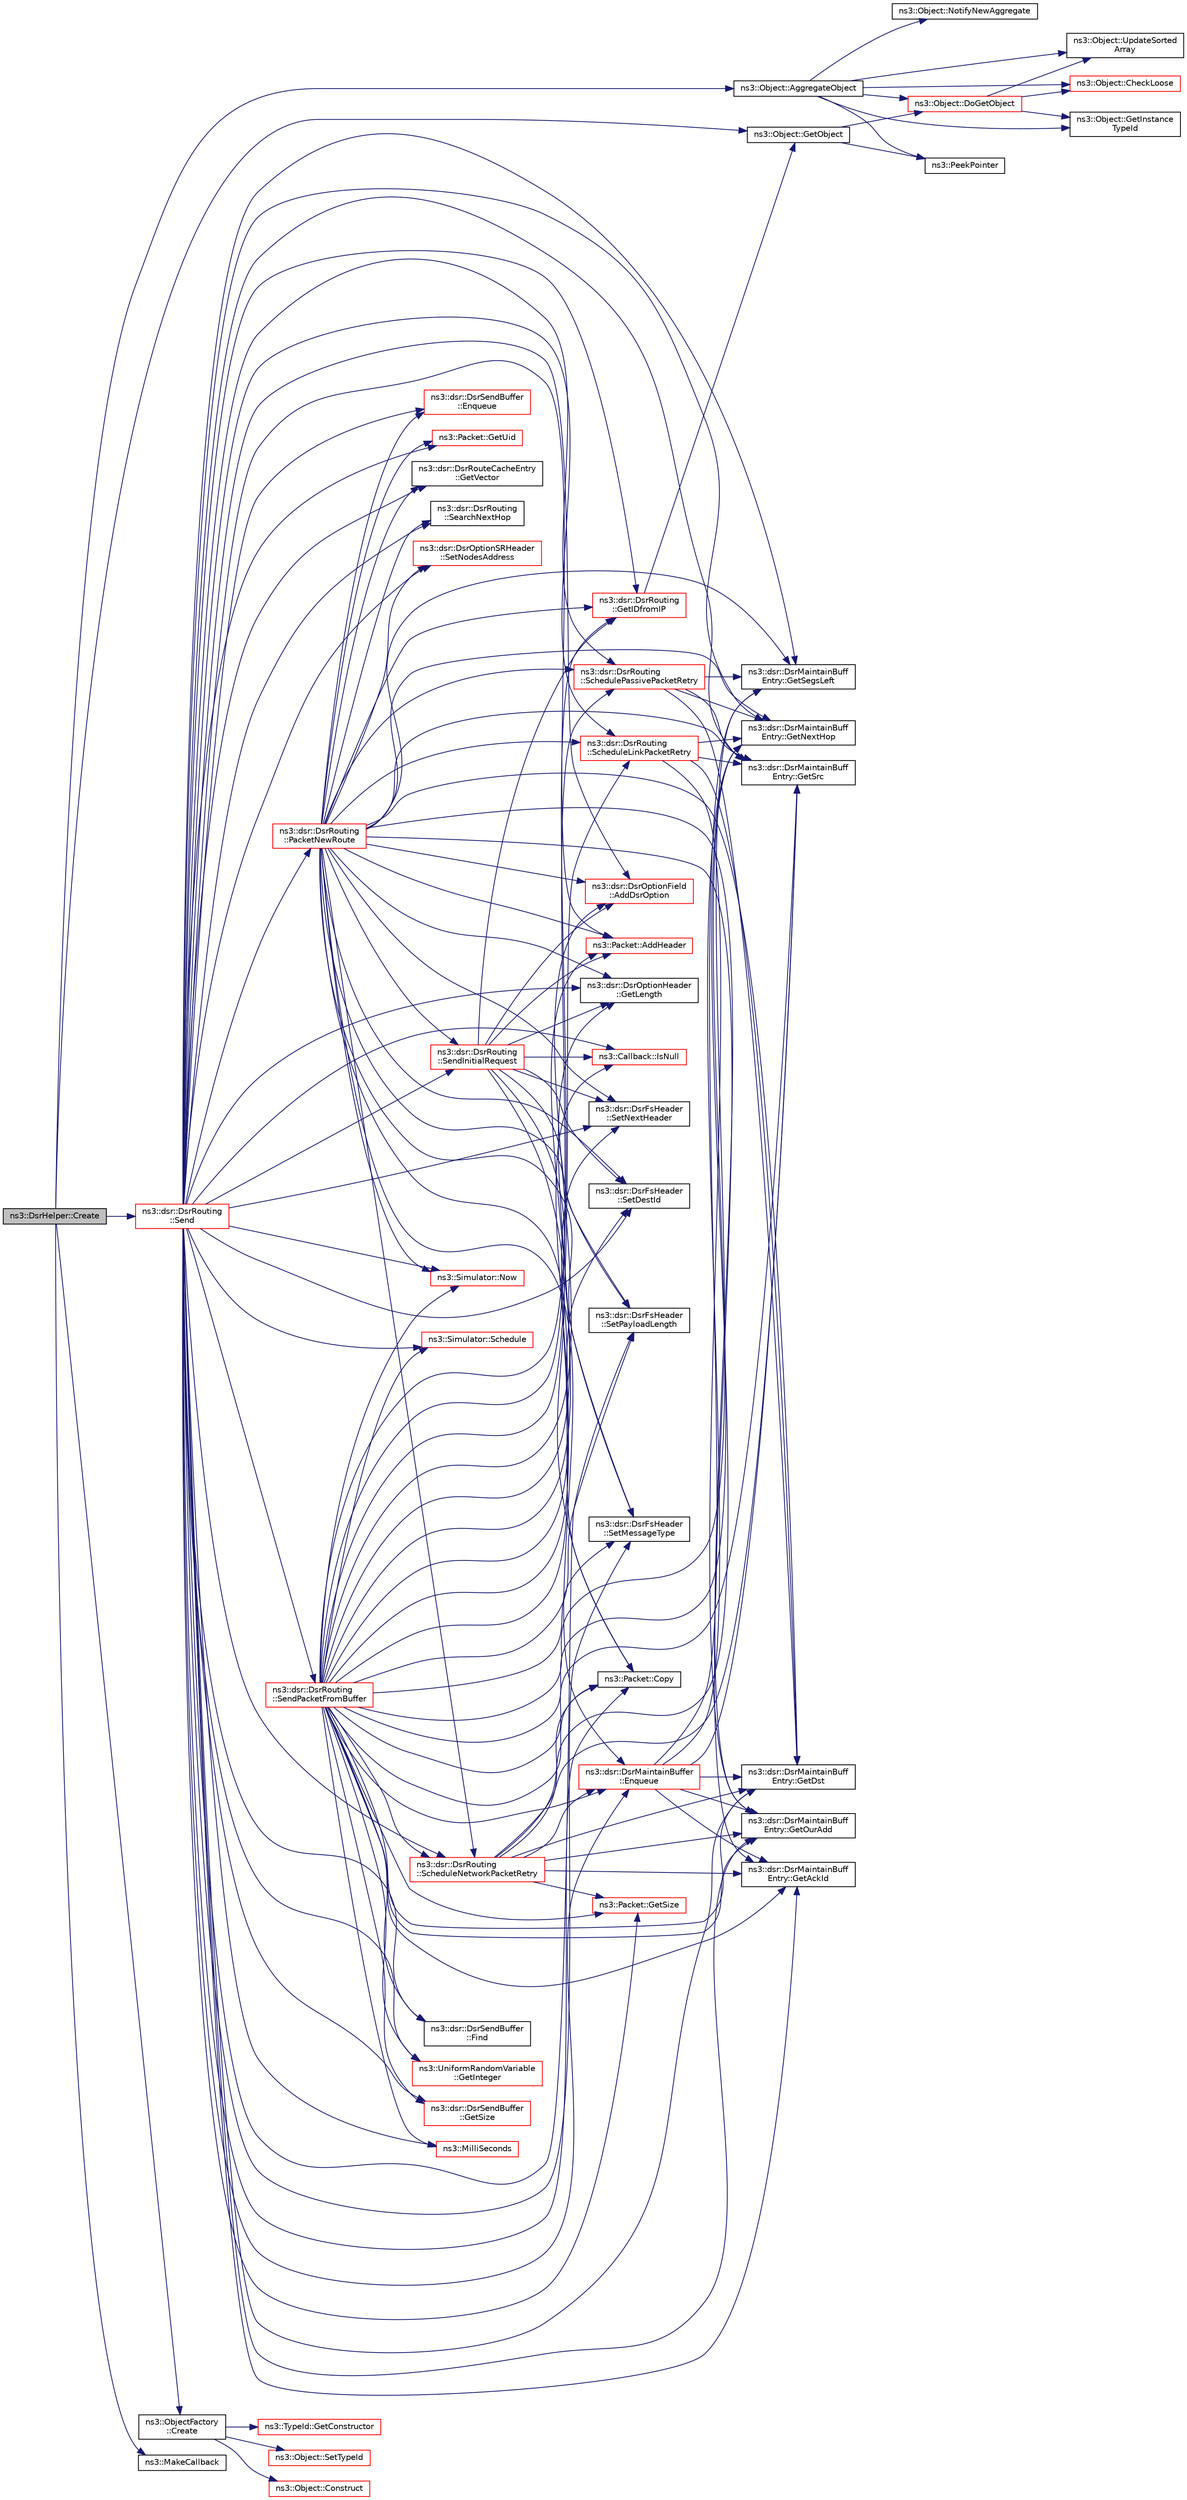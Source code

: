 digraph "ns3::DsrHelper::Create"
{
 // LATEX_PDF_SIZE
  edge [fontname="Helvetica",fontsize="10",labelfontname="Helvetica",labelfontsize="10"];
  node [fontname="Helvetica",fontsize="10",shape=record];
  rankdir="LR";
  Node1 [label="ns3::DsrHelper::Create",height=0.2,width=0.4,color="black", fillcolor="grey75", style="filled", fontcolor="black",tooltip=" "];
  Node1 -> Node2 [color="midnightblue",fontsize="10",style="solid",fontname="Helvetica"];
  Node2 [label="ns3::Object::AggregateObject",height=0.2,width=0.4,color="black", fillcolor="white", style="filled",URL="$classns3_1_1_object.html#a79dd435d300f3deca814553f561a2922",tooltip="Aggregate two Objects together."];
  Node2 -> Node3 [color="midnightblue",fontsize="10",style="solid",fontname="Helvetica"];
  Node3 [label="ns3::Object::CheckLoose",height=0.2,width=0.4,color="red", fillcolor="white", style="filled",URL="$classns3_1_1_object.html#a33b1d1c52665f27a2fd4857aef5618f2",tooltip="Check if any aggregated Objects have non-zero reference counts."];
  Node2 -> Node5 [color="midnightblue",fontsize="10",style="solid",fontname="Helvetica"];
  Node5 [label="ns3::Object::DoGetObject",height=0.2,width=0.4,color="red", fillcolor="white", style="filled",URL="$classns3_1_1_object.html#a7c009975f7c0994cb47a69f713745e0a",tooltip="Find an Object of TypeId tid in the aggregates of this Object."];
  Node5 -> Node3 [color="midnightblue",fontsize="10",style="solid",fontname="Helvetica"];
  Node5 -> Node6 [color="midnightblue",fontsize="10",style="solid",fontname="Helvetica"];
  Node6 [label="ns3::Object::GetInstance\lTypeId",height=0.2,width=0.4,color="black", fillcolor="white", style="filled",URL="$classns3_1_1_object.html#a9a0bc0211cfab9842e1046b5c5810e5a",tooltip="Get the most derived TypeId for this Object."];
  Node5 -> Node16 [color="midnightblue",fontsize="10",style="solid",fontname="Helvetica"];
  Node16 [label="ns3::Object::UpdateSorted\lArray",height=0.2,width=0.4,color="black", fillcolor="white", style="filled",URL="$classns3_1_1_object.html#ade62655b9680ca5ebf5af7e0fda7a21f",tooltip="Keep the list of aggregates in most-recently-used order."];
  Node2 -> Node6 [color="midnightblue",fontsize="10",style="solid",fontname="Helvetica"];
  Node2 -> Node17 [color="midnightblue",fontsize="10",style="solid",fontname="Helvetica"];
  Node17 [label="ns3::Object::NotifyNewAggregate",height=0.2,width=0.4,color="black", fillcolor="white", style="filled",URL="$classns3_1_1_object.html#a1bd7211125185a6cd511c35fea4e500f",tooltip="Notify all Objects aggregated to this one of a new Object being aggregated."];
  Node2 -> Node18 [color="midnightblue",fontsize="10",style="solid",fontname="Helvetica"];
  Node18 [label="ns3::PeekPointer",height=0.2,width=0.4,color="black", fillcolor="white", style="filled",URL="$namespacens3.html#af2a7557fe9afdd98d8f6f8f6e412cf5a",tooltip=" "];
  Node2 -> Node16 [color="midnightblue",fontsize="10",style="solid",fontname="Helvetica"];
  Node1 -> Node19 [color="midnightblue",fontsize="10",style="solid",fontname="Helvetica"];
  Node19 [label="ns3::ObjectFactory\l::Create",height=0.2,width=0.4,color="black", fillcolor="white", style="filled",URL="$classns3_1_1_object_factory.html#a52eda277f4aaab54266134ba48102ad7",tooltip="Create an Object instance of the configured TypeId."];
  Node19 -> Node20 [color="midnightblue",fontsize="10",style="solid",fontname="Helvetica"];
  Node20 [label="ns3::Object::Construct",height=0.2,width=0.4,color="red", fillcolor="white", style="filled",URL="$classns3_1_1_object.html#a636e8411dc5228771f45c9b805d348fa",tooltip="Initialize all member variables registered as Attributes of this TypeId."];
  Node19 -> Node36 [color="midnightblue",fontsize="10",style="solid",fontname="Helvetica"];
  Node36 [label="ns3::TypeId::GetConstructor",height=0.2,width=0.4,color="red", fillcolor="white", style="filled",URL="$classns3_1_1_type_id.html#a66b2628edf921fc88945ec8a8f3a1683",tooltip="Get the constructor callback."];
  Node19 -> Node38 [color="midnightblue",fontsize="10",style="solid",fontname="Helvetica"];
  Node38 [label="ns3::Object::SetTypeId",height=0.2,width=0.4,color="red", fillcolor="white", style="filled",URL="$classns3_1_1_object.html#a19b1ebd8ec8fe404845e665880a6c5ad",tooltip="Set the TypeId of this Object."];
  Node1 -> Node40 [color="midnightblue",fontsize="10",style="solid",fontname="Helvetica"];
  Node40 [label="ns3::Object::GetObject",height=0.2,width=0.4,color="black", fillcolor="white", style="filled",URL="$classns3_1_1_object.html#ad21f5401ff705cd29c37f931ea3afc18",tooltip="Get a pointer to the requested aggregated Object."];
  Node40 -> Node5 [color="midnightblue",fontsize="10",style="solid",fontname="Helvetica"];
  Node40 -> Node18 [color="midnightblue",fontsize="10",style="solid",fontname="Helvetica"];
  Node1 -> Node41 [color="midnightblue",fontsize="10",style="solid",fontname="Helvetica"];
  Node41 [label="ns3::MakeCallback",height=0.2,width=0.4,color="black", fillcolor="white", style="filled",URL="$namespacens3.html#af1dde3c04374147fca0cfe3b0766d664",tooltip="Build Callbacks for class method members which take varying numbers of arguments and potentially retu..."];
  Node1 -> Node42 [color="midnightblue",fontsize="10",style="solid",fontname="Helvetica"];
  Node42 [label="ns3::dsr::DsrRouting\l::Send",height=0.2,width=0.4,color="red", fillcolor="white", style="filled",URL="$classns3_1_1dsr_1_1_dsr_routing.html#af67eeb07193d10db8308cb4ecbe08b02",tooltip="This function is called by higher layer protocol when sending packets."];
  Node42 -> Node43 [color="midnightblue",fontsize="10",style="solid",fontname="Helvetica"];
  Node43 [label="ns3::dsr::DsrOptionField\l::AddDsrOption",height=0.2,width=0.4,color="red", fillcolor="white", style="filled",URL="$classns3_1_1dsr_1_1_dsr_option_field.html#acd03d07018e22f5e2b23975fae84fb3c",tooltip="Serialize the option, prepending pad1 or padn option as necessary."];
  Node42 -> Node65 [color="midnightblue",fontsize="10",style="solid",fontname="Helvetica"];
  Node65 [label="ns3::Packet::AddHeader",height=0.2,width=0.4,color="red", fillcolor="white", style="filled",URL="$classns3_1_1_packet.html#a465108c595a0bc592095cbcab1832ed8",tooltip="Add header to this packet."];
  Node42 -> Node94 [color="midnightblue",fontsize="10",style="solid",fontname="Helvetica"];
  Node94 [label="ns3::Packet::Copy",height=0.2,width=0.4,color="black", fillcolor="white", style="filled",URL="$classns3_1_1_packet.html#afb38be706cfc761bc1c0591f595fc1b7",tooltip="performs a COW copy of the packet."];
  Node42 -> Node95 [color="midnightblue",fontsize="10",style="solid",fontname="Helvetica"];
  Node95 [label="ns3::dsr::DsrMaintainBuffer\l::Enqueue",height=0.2,width=0.4,color="red", fillcolor="white", style="filled",URL="$classns3_1_1dsr_1_1_dsr_maintain_buffer.html#a8ec30b5b9b0f6af36e61867327a47717",tooltip="Push entry in queue, if there is no entry with the same packet and destination address in queue."];
  Node95 -> Node96 [color="midnightblue",fontsize="10",style="solid",fontname="Helvetica"];
  Node96 [label="ns3::dsr::DsrMaintainBuff\lEntry::GetAckId",height=0.2,width=0.4,color="black", fillcolor="white", style="filled",URL="$classns3_1_1dsr_1_1_dsr_maintain_buff_entry.html#a9563ba8eca5cd5c6509e2e760ec94acd",tooltip="Get acknowledge ID."];
  Node95 -> Node97 [color="midnightblue",fontsize="10",style="solid",fontname="Helvetica"];
  Node97 [label="ns3::dsr::DsrMaintainBuff\lEntry::GetDst",height=0.2,width=0.4,color="black", fillcolor="white", style="filled",URL="$classns3_1_1dsr_1_1_dsr_maintain_buff_entry.html#aee58cc2d1b51ec292a520a91e699f31c",tooltip="Get destination address."];
  Node95 -> Node98 [color="midnightblue",fontsize="10",style="solid",fontname="Helvetica"];
  Node98 [label="ns3::dsr::DsrMaintainBuff\lEntry::GetNextHop",height=0.2,width=0.4,color="black", fillcolor="white", style="filled",URL="$classns3_1_1dsr_1_1_dsr_maintain_buff_entry.html#abf4c613f5a06a45e62e6d78573098bea",tooltip="Get next hop of entry."];
  Node95 -> Node99 [color="midnightblue",fontsize="10",style="solid",fontname="Helvetica"];
  Node99 [label="ns3::dsr::DsrMaintainBuff\lEntry::GetOurAdd",height=0.2,width=0.4,color="black", fillcolor="white", style="filled",URL="$classns3_1_1dsr_1_1_dsr_maintain_buff_entry.html#a991891f099ed09af9924eec958a2e402",tooltip="Get local address of entry."];
  Node95 -> Node100 [color="midnightblue",fontsize="10",style="solid",fontname="Helvetica"];
  Node100 [label="ns3::dsr::DsrMaintainBuff\lEntry::GetSegsLeft",height=0.2,width=0.4,color="black", fillcolor="white", style="filled",URL="$classns3_1_1dsr_1_1_dsr_maintain_buff_entry.html#a01131ac927e107cdf1a6f7c978592df6",tooltip="Get segments left."];
  Node95 -> Node101 [color="midnightblue",fontsize="10",style="solid",fontname="Helvetica"];
  Node101 [label="ns3::dsr::DsrMaintainBuff\lEntry::GetSrc",height=0.2,width=0.4,color="black", fillcolor="white", style="filled",URL="$classns3_1_1dsr_1_1_dsr_maintain_buff_entry.html#a2cc2c004c227083051fab85f184d272c",tooltip="Get source address."];
  Node42 -> Node125 [color="midnightblue",fontsize="10",style="solid",fontname="Helvetica"];
  Node125 [label="ns3::dsr::DsrSendBuffer\l::Enqueue",height=0.2,width=0.4,color="red", fillcolor="white", style="filled",URL="$classns3_1_1dsr_1_1_dsr_send_buffer.html#aac846f6a38f6fc6431c8483103ed5121",tooltip="Push entry in queue, if there is no entry with the same packet and destination address in queue."];
  Node42 -> Node131 [color="midnightblue",fontsize="10",style="solid",fontname="Helvetica"];
  Node131 [label="ns3::dsr::DsrSendBuffer\l::Find",height=0.2,width=0.4,color="black", fillcolor="white", style="filled",URL="$classns3_1_1dsr_1_1_dsr_send_buffer.html#acf27d9e92a1d1960b9094c4108724a53",tooltip="Check if a packet with destination dst exists in the queue."];
  Node42 -> Node96 [color="midnightblue",fontsize="10",style="solid",fontname="Helvetica"];
  Node42 -> Node97 [color="midnightblue",fontsize="10",style="solid",fontname="Helvetica"];
  Node42 -> Node132 [color="midnightblue",fontsize="10",style="solid",fontname="Helvetica"];
  Node132 [label="ns3::dsr::DsrRouting\l::GetIDfromIP",height=0.2,width=0.4,color="red", fillcolor="white", style="filled",URL="$classns3_1_1dsr_1_1_dsr_routing.html#a4593e50d5f36e9b9b013fe0422067c44",tooltip="Get the node id from ip address."];
  Node132 -> Node40 [color="midnightblue",fontsize="10",style="solid",fontname="Helvetica"];
  Node42 -> Node147 [color="midnightblue",fontsize="10",style="solid",fontname="Helvetica"];
  Node147 [label="ns3::UniformRandomVariable\l::GetInteger",height=0.2,width=0.4,color="red", fillcolor="white", style="filled",URL="$classns3_1_1_uniform_random_variable.html#ab7c7dedc88cb97e74418df2edc28a787",tooltip="Get the next random value, as an unsigned integer in the specified range ."];
  Node42 -> Node151 [color="midnightblue",fontsize="10",style="solid",fontname="Helvetica"];
  Node151 [label="ns3::dsr::DsrOptionHeader\l::GetLength",height=0.2,width=0.4,color="black", fillcolor="white", style="filled",URL="$classns3_1_1dsr_1_1_dsr_option_header.html#acadd408c91079150f077f8e258738a5f",tooltip="Get the option length."];
  Node42 -> Node98 [color="midnightblue",fontsize="10",style="solid",fontname="Helvetica"];
  Node42 -> Node99 [color="midnightblue",fontsize="10",style="solid",fontname="Helvetica"];
  Node42 -> Node100 [color="midnightblue",fontsize="10",style="solid",fontname="Helvetica"];
  Node42 -> Node152 [color="midnightblue",fontsize="10",style="solid",fontname="Helvetica"];
  Node152 [label="ns3::dsr::DsrSendBuffer\l::GetSize",height=0.2,width=0.4,color="red", fillcolor="white", style="filled",URL="$classns3_1_1dsr_1_1_dsr_send_buffer.html#a0ecf75786eef7193fa5a5d84b2b7a1f0",tooltip="Number of entries."];
  Node42 -> Node153 [color="midnightblue",fontsize="10",style="solid",fontname="Helvetica"];
  Node153 [label="ns3::Packet::GetSize",height=0.2,width=0.4,color="red", fillcolor="white", style="filled",URL="$classns3_1_1_packet.html#afff7cb1ff518ee6dc0d424e10a5ad6ec",tooltip="Returns the the size in bytes of the packet (including the zero-filled initial payload)."];
  Node42 -> Node101 [color="midnightblue",fontsize="10",style="solid",fontname="Helvetica"];
  Node42 -> Node154 [color="midnightblue",fontsize="10",style="solid",fontname="Helvetica"];
  Node154 [label="ns3::Packet::GetUid",height=0.2,width=0.4,color="red", fillcolor="white", style="filled",URL="$classns3_1_1_packet.html#ab9f0b7e9cf21b7271eda0094e6ff2792",tooltip="Returns the packet's Uid."];
  Node42 -> Node156 [color="midnightblue",fontsize="10",style="solid",fontname="Helvetica"];
  Node156 [label="ns3::dsr::DsrRouteCacheEntry\l::GetVector",height=0.2,width=0.4,color="black", fillcolor="white", style="filled",URL="$classns3_1_1dsr_1_1_dsr_route_cache_entry.html#a0513fe82b1b930256fef306567a56927",tooltip="Get the IP vector."];
  Node42 -> Node157 [color="midnightblue",fontsize="10",style="solid",fontname="Helvetica"];
  Node157 [label="ns3::Callback::IsNull",height=0.2,width=0.4,color="red", fillcolor="white", style="filled",URL="$classns3_1_1_callback.html#a42eb007ca42c35b96daa497d6d42d5f2",tooltip="Check for null implementation."];
  Node42 -> Node159 [color="midnightblue",fontsize="10",style="solid",fontname="Helvetica"];
  Node159 [label="ns3::MilliSeconds",height=0.2,width=0.4,color="red", fillcolor="white", style="filled",URL="$group__timecivil.html#gaf26127cf4571146b83a92ee18679c7a9",tooltip="Construct a Time in the indicated unit."];
  Node42 -> Node104 [color="midnightblue",fontsize="10",style="solid",fontname="Helvetica"];
  Node104 [label="ns3::Simulator::Now",height=0.2,width=0.4,color="red", fillcolor="white", style="filled",URL="$classns3_1_1_simulator.html#ac3178fa975b419f7875e7105be122800",tooltip="Return the current simulation virtual time."];
  Node42 -> Node169 [color="midnightblue",fontsize="10",style="solid",fontname="Helvetica"];
  Node169 [label="ns3::dsr::DsrRouting\l::PacketNewRoute",height=0.2,width=0.4,color="red", fillcolor="white", style="filled",URL="$classns3_1_1dsr_1_1_dsr_routing.html#ae70ab39db551d1d81afc081196f78017",tooltip="When route vector corrupted, originate a new packet, normally not happening."];
  Node169 -> Node43 [color="midnightblue",fontsize="10",style="solid",fontname="Helvetica"];
  Node169 -> Node65 [color="midnightblue",fontsize="10",style="solid",fontname="Helvetica"];
  Node169 -> Node94 [color="midnightblue",fontsize="10",style="solid",fontname="Helvetica"];
  Node169 -> Node95 [color="midnightblue",fontsize="10",style="solid",fontname="Helvetica"];
  Node169 -> Node125 [color="midnightblue",fontsize="10",style="solid",fontname="Helvetica"];
  Node169 -> Node96 [color="midnightblue",fontsize="10",style="solid",fontname="Helvetica"];
  Node169 -> Node97 [color="midnightblue",fontsize="10",style="solid",fontname="Helvetica"];
  Node169 -> Node132 [color="midnightblue",fontsize="10",style="solid",fontname="Helvetica"];
  Node169 -> Node151 [color="midnightblue",fontsize="10",style="solid",fontname="Helvetica"];
  Node169 -> Node98 [color="midnightblue",fontsize="10",style="solid",fontname="Helvetica"];
  Node169 -> Node99 [color="midnightblue",fontsize="10",style="solid",fontname="Helvetica"];
  Node169 -> Node100 [color="midnightblue",fontsize="10",style="solid",fontname="Helvetica"];
  Node169 -> Node101 [color="midnightblue",fontsize="10",style="solid",fontname="Helvetica"];
  Node169 -> Node154 [color="midnightblue",fontsize="10",style="solid",fontname="Helvetica"];
  Node169 -> Node156 [color="midnightblue",fontsize="10",style="solid",fontname="Helvetica"];
  Node169 -> Node104 [color="midnightblue",fontsize="10",style="solid",fontname="Helvetica"];
  Node169 -> Node170 [color="midnightblue",fontsize="10",style="solid",fontname="Helvetica"];
  Node170 [label="ns3::dsr::DsrRouting\l::ScheduleLinkPacketRetry",height=0.2,width=0.4,color="red", fillcolor="white", style="filled",URL="$classns3_1_1dsr_1_1_dsr_routing.html#a947d831bc0964240b1a41b3a09832eff",tooltip="Schedule the packet retransmission based on link-layer acknowledgment."];
  Node170 -> Node97 [color="midnightblue",fontsize="10",style="solid",fontname="Helvetica"];
  Node170 -> Node98 [color="midnightblue",fontsize="10",style="solid",fontname="Helvetica"];
  Node170 -> Node99 [color="midnightblue",fontsize="10",style="solid",fontname="Helvetica"];
  Node170 -> Node101 [color="midnightblue",fontsize="10",style="solid",fontname="Helvetica"];
  Node169 -> Node267 [color="midnightblue",fontsize="10",style="solid",fontname="Helvetica"];
  Node267 [label="ns3::dsr::DsrRouting\l::ScheduleNetworkPacketRetry",height=0.2,width=0.4,color="red", fillcolor="white", style="filled",URL="$classns3_1_1dsr_1_1_dsr_routing.html#a6a18c6baa374d5e6a68f8952d1afdb13",tooltip="Schedule the packet retransmission based on network layer acknowledgment."];
  Node267 -> Node94 [color="midnightblue",fontsize="10",style="solid",fontname="Helvetica"];
  Node267 -> Node95 [color="midnightblue",fontsize="10",style="solid",fontname="Helvetica"];
  Node267 -> Node96 [color="midnightblue",fontsize="10",style="solid",fontname="Helvetica"];
  Node267 -> Node97 [color="midnightblue",fontsize="10",style="solid",fontname="Helvetica"];
  Node267 -> Node98 [color="midnightblue",fontsize="10",style="solid",fontname="Helvetica"];
  Node267 -> Node99 [color="midnightblue",fontsize="10",style="solid",fontname="Helvetica"];
  Node267 -> Node153 [color="midnightblue",fontsize="10",style="solid",fontname="Helvetica"];
  Node267 -> Node101 [color="midnightblue",fontsize="10",style="solid",fontname="Helvetica"];
  Node169 -> Node278 [color="midnightblue",fontsize="10",style="solid",fontname="Helvetica"];
  Node278 [label="ns3::dsr::DsrRouting\l::SchedulePassivePacketRetry",height=0.2,width=0.4,color="red", fillcolor="white", style="filled",URL="$classns3_1_1dsr_1_1_dsr_routing.html#abfdfa37822a492971fdf24540b635039",tooltip="Schedule the packet retransmission based on passive acknowledgment."];
  Node278 -> Node97 [color="midnightblue",fontsize="10",style="solid",fontname="Helvetica"];
  Node278 -> Node98 [color="midnightblue",fontsize="10",style="solid",fontname="Helvetica"];
  Node278 -> Node100 [color="midnightblue",fontsize="10",style="solid",fontname="Helvetica"];
  Node278 -> Node101 [color="midnightblue",fontsize="10",style="solid",fontname="Helvetica"];
  Node169 -> Node221 [color="midnightblue",fontsize="10",style="solid",fontname="Helvetica"];
  Node221 [label="ns3::dsr::DsrRouting\l::SearchNextHop",height=0.2,width=0.4,color="black", fillcolor="white", style="filled",URL="$classns3_1_1dsr_1_1_dsr_routing.html#aa1b16658c14499af76ca7dd69c034f22",tooltip="Get the next hop of the route."];
  Node169 -> Node290 [color="midnightblue",fontsize="10",style="solid",fontname="Helvetica"];
  Node290 [label="ns3::dsr::DsrRouting\l::SendInitialRequest",height=0.2,width=0.4,color="red", fillcolor="white", style="filled",URL="$classns3_1_1dsr_1_1_dsr_routing.html#a74777d1806e768fccc1c2fe169b42c98",tooltip="Broadcast the route request packet in subnet."];
  Node290 -> Node43 [color="midnightblue",fontsize="10",style="solid",fontname="Helvetica"];
  Node290 -> Node65 [color="midnightblue",fontsize="10",style="solid",fontname="Helvetica"];
  Node290 -> Node94 [color="midnightblue",fontsize="10",style="solid",fontname="Helvetica"];
  Node290 -> Node132 [color="midnightblue",fontsize="10",style="solid",fontname="Helvetica"];
  Node290 -> Node151 [color="midnightblue",fontsize="10",style="solid",fontname="Helvetica"];
  Node290 -> Node157 [color="midnightblue",fontsize="10",style="solid",fontname="Helvetica"];
  Node290 -> Node222 [color="midnightblue",fontsize="10",style="solid",fontname="Helvetica"];
  Node222 [label="ns3::dsr::DsrFsHeader\l::SetDestId",height=0.2,width=0.4,color="black", fillcolor="white", style="filled",URL="$classns3_1_1dsr_1_1_dsr_fs_header.html#a366ce2a526714d7d5c1b030c93cfce2b",tooltip="brief Set the dest ID of the header."];
  Node290 -> Node223 [color="midnightblue",fontsize="10",style="solid",fontname="Helvetica"];
  Node223 [label="ns3::dsr::DsrFsHeader\l::SetMessageType",height=0.2,width=0.4,color="black", fillcolor="white", style="filled",URL="$classns3_1_1dsr_1_1_dsr_fs_header.html#ab53490ba4b796d8bc64e2387cb614808",tooltip="brief Set the message type of the header."];
  Node290 -> Node224 [color="midnightblue",fontsize="10",style="solid",fontname="Helvetica"];
  Node224 [label="ns3::dsr::DsrFsHeader\l::SetNextHeader",height=0.2,width=0.4,color="black", fillcolor="white", style="filled",URL="$classns3_1_1dsr_1_1_dsr_fs_header.html#a31fa870af83764f8de3e37b739e0df39",tooltip="Set the \"Next header\" field."];
  Node290 -> Node229 [color="midnightblue",fontsize="10",style="solid",fontname="Helvetica"];
  Node229 [label="ns3::dsr::DsrFsHeader\l::SetPayloadLength",height=0.2,width=0.4,color="black", fillcolor="white", style="filled",URL="$classns3_1_1dsr_1_1_dsr_fs_header.html#ad5d554d06faf5eb5b98d30a5eee9c87e",tooltip="brief Set the payload length of the header."];
  Node169 -> Node222 [color="midnightblue",fontsize="10",style="solid",fontname="Helvetica"];
  Node169 -> Node223 [color="midnightblue",fontsize="10",style="solid",fontname="Helvetica"];
  Node169 -> Node224 [color="midnightblue",fontsize="10",style="solid",fontname="Helvetica"];
  Node169 -> Node225 [color="midnightblue",fontsize="10",style="solid",fontname="Helvetica"];
  Node225 [label="ns3::dsr::DsrOptionSRHeader\l::SetNodesAddress",height=0.2,width=0.4,color="red", fillcolor="white", style="filled",URL="$classns3_1_1dsr_1_1_dsr_option_s_r_header.html#aede4f60ddf515ed837f9c0d64cf8dadd",tooltip="Set the vector of ipv4 address."];
  Node169 -> Node229 [color="midnightblue",fontsize="10",style="solid",fontname="Helvetica"];
  Node42 -> Node204 [color="midnightblue",fontsize="10",style="solid",fontname="Helvetica"];
  Node204 [label="ns3::Simulator::Schedule",height=0.2,width=0.4,color="red", fillcolor="white", style="filled",URL="$classns3_1_1_simulator.html#a3da7d28335c8ac0e3e86781f766df241",tooltip="Schedule an event to expire after delay."];
  Node42 -> Node170 [color="midnightblue",fontsize="10",style="solid",fontname="Helvetica"];
  Node42 -> Node267 [color="midnightblue",fontsize="10",style="solid",fontname="Helvetica"];
  Node42 -> Node278 [color="midnightblue",fontsize="10",style="solid",fontname="Helvetica"];
  Node42 -> Node221 [color="midnightblue",fontsize="10",style="solid",fontname="Helvetica"];
  Node42 -> Node290 [color="midnightblue",fontsize="10",style="solid",fontname="Helvetica"];
  Node42 -> Node262 [color="midnightblue",fontsize="10",style="solid",fontname="Helvetica"];
  Node262 [label="ns3::dsr::DsrRouting\l::SendPacketFromBuffer",height=0.2,width=0.4,color="red", fillcolor="white", style="filled",URL="$classns3_1_1dsr_1_1_dsr_routing.html#a1a862a16f3a5527f9425763864ac3e80",tooltip="This function is responsible for sending out data packets when have route, if no route found,..."];
  Node262 -> Node43 [color="midnightblue",fontsize="10",style="solid",fontname="Helvetica"];
  Node262 -> Node65 [color="midnightblue",fontsize="10",style="solid",fontname="Helvetica"];
  Node262 -> Node94 [color="midnightblue",fontsize="10",style="solid",fontname="Helvetica"];
  Node262 -> Node95 [color="midnightblue",fontsize="10",style="solid",fontname="Helvetica"];
  Node262 -> Node131 [color="midnightblue",fontsize="10",style="solid",fontname="Helvetica"];
  Node262 -> Node96 [color="midnightblue",fontsize="10",style="solid",fontname="Helvetica"];
  Node262 -> Node97 [color="midnightblue",fontsize="10",style="solid",fontname="Helvetica"];
  Node262 -> Node132 [color="midnightblue",fontsize="10",style="solid",fontname="Helvetica"];
  Node262 -> Node147 [color="midnightblue",fontsize="10",style="solid",fontname="Helvetica"];
  Node262 -> Node151 [color="midnightblue",fontsize="10",style="solid",fontname="Helvetica"];
  Node262 -> Node98 [color="midnightblue",fontsize="10",style="solid",fontname="Helvetica"];
  Node262 -> Node99 [color="midnightblue",fontsize="10",style="solid",fontname="Helvetica"];
  Node262 -> Node100 [color="midnightblue",fontsize="10",style="solid",fontname="Helvetica"];
  Node262 -> Node152 [color="midnightblue",fontsize="10",style="solid",fontname="Helvetica"];
  Node262 -> Node153 [color="midnightblue",fontsize="10",style="solid",fontname="Helvetica"];
  Node262 -> Node101 [color="midnightblue",fontsize="10",style="solid",fontname="Helvetica"];
  Node262 -> Node157 [color="midnightblue",fontsize="10",style="solid",fontname="Helvetica"];
  Node262 -> Node159 [color="midnightblue",fontsize="10",style="solid",fontname="Helvetica"];
  Node262 -> Node104 [color="midnightblue",fontsize="10",style="solid",fontname="Helvetica"];
  Node262 -> Node204 [color="midnightblue",fontsize="10",style="solid",fontname="Helvetica"];
  Node262 -> Node170 [color="midnightblue",fontsize="10",style="solid",fontname="Helvetica"];
  Node262 -> Node267 [color="midnightblue",fontsize="10",style="solid",fontname="Helvetica"];
  Node262 -> Node278 [color="midnightblue",fontsize="10",style="solid",fontname="Helvetica"];
  Node262 -> Node222 [color="midnightblue",fontsize="10",style="solid",fontname="Helvetica"];
  Node262 -> Node223 [color="midnightblue",fontsize="10",style="solid",fontname="Helvetica"];
  Node262 -> Node224 [color="midnightblue",fontsize="10",style="solid",fontname="Helvetica"];
  Node262 -> Node229 [color="midnightblue",fontsize="10",style="solid",fontname="Helvetica"];
  Node42 -> Node222 [color="midnightblue",fontsize="10",style="solid",fontname="Helvetica"];
  Node42 -> Node223 [color="midnightblue",fontsize="10",style="solid",fontname="Helvetica"];
  Node42 -> Node224 [color="midnightblue",fontsize="10",style="solid",fontname="Helvetica"];
  Node42 -> Node225 [color="midnightblue",fontsize="10",style="solid",fontname="Helvetica"];
  Node42 -> Node229 [color="midnightblue",fontsize="10",style="solid",fontname="Helvetica"];
}
